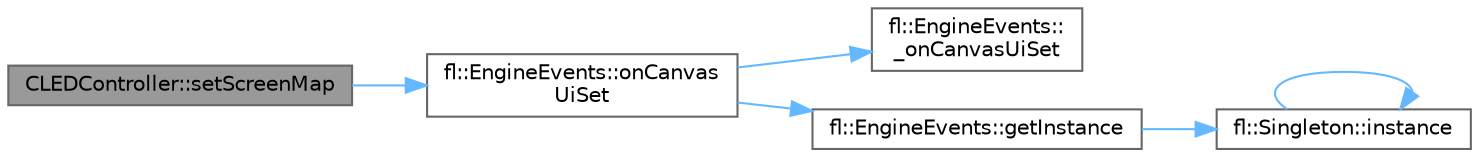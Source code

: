 digraph "CLEDController::setScreenMap"
{
 // LATEX_PDF_SIZE
  bgcolor="transparent";
  edge [fontname=Helvetica,fontsize=10,labelfontname=Helvetica,labelfontsize=10];
  node [fontname=Helvetica,fontsize=10,shape=box,height=0.2,width=0.4];
  rankdir="LR";
  Node1 [id="Node000001",label="CLEDController::setScreenMap",height=0.2,width=0.4,color="gray40", fillcolor="grey60", style="filled", fontcolor="black",tooltip=" "];
  Node1 -> Node2 [id="edge1_Node000001_Node000002",color="steelblue1",style="solid",tooltip=" "];
  Node2 [id="Node000002",label="fl::EngineEvents::onCanvas\lUiSet",height=0.2,width=0.4,color="grey40", fillcolor="white", style="filled",URL="$de/dca/classfl_1_1_engine_events.html#aeb85848268614982b022006bd41a2726",tooltip=" "];
  Node2 -> Node3 [id="edge2_Node000002_Node000003",color="steelblue1",style="solid",tooltip=" "];
  Node3 [id="Node000003",label="fl::EngineEvents::\l_onCanvasUiSet",height=0.2,width=0.4,color="grey40", fillcolor="white", style="filled",URL="$de/dca/classfl_1_1_engine_events.html#a7eb765a882db21850019e4ee59f0cce1",tooltip=" "];
  Node2 -> Node4 [id="edge3_Node000002_Node000004",color="steelblue1",style="solid",tooltip=" "];
  Node4 [id="Node000004",label="fl::EngineEvents::getInstance",height=0.2,width=0.4,color="grey40", fillcolor="white", style="filled",URL="$de/dca/classfl_1_1_engine_events.html#a34a4625c4fbcf754f70820bc4f0e418b",tooltip=" "];
  Node4 -> Node5 [id="edge4_Node000004_Node000005",color="steelblue1",style="solid",tooltip=" "];
  Node5 [id="Node000005",label="fl::Singleton::instance",height=0.2,width=0.4,color="grey40", fillcolor="white", style="filled",URL="$d9/d5b/classfl_1_1_singleton.html#a7e65fe8dee6b2a23a8b6138fa2c274cb",tooltip=" "];
  Node5 -> Node5 [id="edge5_Node000005_Node000005",color="steelblue1",style="solid",tooltip=" "];
}
